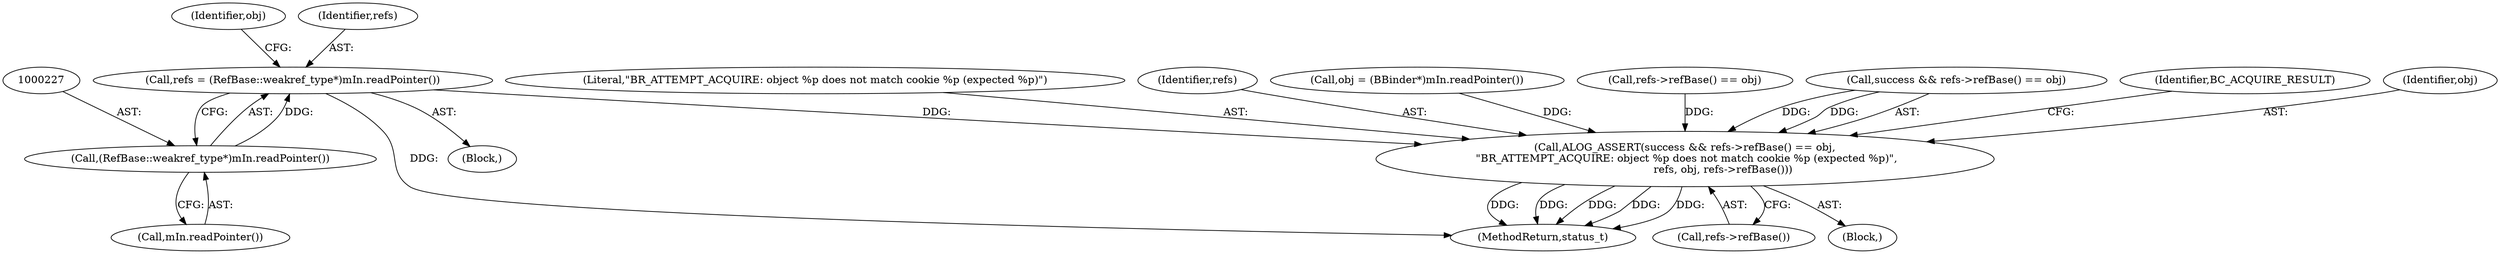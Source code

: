 digraph "0_Android_a59b827869a2ea04022dd225007f29af8d61837a@pointer" {
"1000224" [label="(Call,refs = (RefBase::weakref_type*)mIn.readPointer())"];
"1000226" [label="(Call,(RefBase::weakref_type*)mIn.readPointer())"];
"1000240" [label="(Call,ALOG_ASSERT(success && refs->refBase() == obj,\n \"BR_ATTEMPT_ACQUIRE: object %p does not match cookie %p (expected %p)\",\n                       refs, obj, refs->refBase()))"];
"1000234" [label="(Block,)"];
"1000241" [label="(Call,success && refs->refBase() == obj)"];
"1000251" [label="(Identifier,BC_ACQUIRE_RESULT)"];
"1000113" [label="(Block,)"];
"1000585" [label="(MethodReturn,status_t)"];
"1000248" [label="(Identifier,obj)"];
"1000230" [label="(Identifier,obj)"];
"1000249" [label="(Call,refs->refBase())"];
"1000226" [label="(Call,(RefBase::weakref_type*)mIn.readPointer())"];
"1000246" [label="(Literal,\"BR_ATTEMPT_ACQUIRE: object %p does not match cookie %p (expected %p)\")"];
"1000240" [label="(Call,ALOG_ASSERT(success && refs->refBase() == obj,\n \"BR_ATTEMPT_ACQUIRE: object %p does not match cookie %p (expected %p)\",\n                       refs, obj, refs->refBase()))"];
"1000225" [label="(Identifier,refs)"];
"1000247" [label="(Identifier,refs)"];
"1000229" [label="(Call,obj = (BBinder*)mIn.readPointer())"];
"1000243" [label="(Call,refs->refBase() == obj)"];
"1000228" [label="(Call,mIn.readPointer())"];
"1000224" [label="(Call,refs = (RefBase::weakref_type*)mIn.readPointer())"];
"1000224" -> "1000113"  [label="AST: "];
"1000224" -> "1000226"  [label="CFG: "];
"1000225" -> "1000224"  [label="AST: "];
"1000226" -> "1000224"  [label="AST: "];
"1000230" -> "1000224"  [label="CFG: "];
"1000224" -> "1000585"  [label="DDG: "];
"1000226" -> "1000224"  [label="DDG: "];
"1000224" -> "1000240"  [label="DDG: "];
"1000226" -> "1000228"  [label="CFG: "];
"1000227" -> "1000226"  [label="AST: "];
"1000228" -> "1000226"  [label="AST: "];
"1000240" -> "1000234"  [label="AST: "];
"1000240" -> "1000249"  [label="CFG: "];
"1000241" -> "1000240"  [label="AST: "];
"1000246" -> "1000240"  [label="AST: "];
"1000247" -> "1000240"  [label="AST: "];
"1000248" -> "1000240"  [label="AST: "];
"1000249" -> "1000240"  [label="AST: "];
"1000251" -> "1000240"  [label="CFG: "];
"1000240" -> "1000585"  [label="DDG: "];
"1000240" -> "1000585"  [label="DDG: "];
"1000240" -> "1000585"  [label="DDG: "];
"1000240" -> "1000585"  [label="DDG: "];
"1000240" -> "1000585"  [label="DDG: "];
"1000241" -> "1000240"  [label="DDG: "];
"1000241" -> "1000240"  [label="DDG: "];
"1000229" -> "1000240"  [label="DDG: "];
"1000243" -> "1000240"  [label="DDG: "];
}
